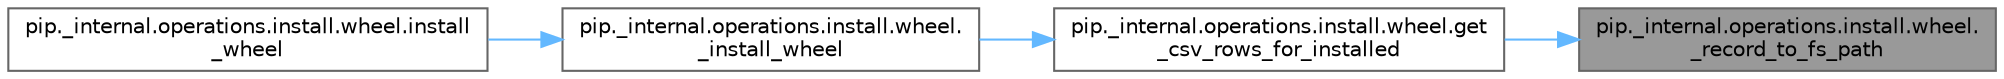 digraph "pip._internal.operations.install.wheel._record_to_fs_path"
{
 // LATEX_PDF_SIZE
  bgcolor="transparent";
  edge [fontname=Helvetica,fontsize=10,labelfontname=Helvetica,labelfontsize=10];
  node [fontname=Helvetica,fontsize=10,shape=box,height=0.2,width=0.4];
  rankdir="RL";
  Node1 [id="Node000001",label="pip._internal.operations.install.wheel.\l_record_to_fs_path",height=0.2,width=0.4,color="gray40", fillcolor="grey60", style="filled", fontcolor="black",tooltip=" "];
  Node1 -> Node2 [id="edge1_Node000001_Node000002",dir="back",color="steelblue1",style="solid",tooltip=" "];
  Node2 [id="Node000002",label="pip._internal.operations.install.wheel.get\l_csv_rows_for_installed",height=0.2,width=0.4,color="grey40", fillcolor="white", style="filled",URL="$namespacepip_1_1__internal_1_1operations_1_1install_1_1wheel.html#a91c7cea95617ac2f2ca12fc52c040a4f",tooltip=" "];
  Node2 -> Node3 [id="edge2_Node000002_Node000003",dir="back",color="steelblue1",style="solid",tooltip=" "];
  Node3 [id="Node000003",label="pip._internal.operations.install.wheel.\l_install_wheel",height=0.2,width=0.4,color="grey40", fillcolor="white", style="filled",URL="$namespacepip_1_1__internal_1_1operations_1_1install_1_1wheel.html#a52407186588cf17b322f2c3479986164",tooltip=" "];
  Node3 -> Node4 [id="edge3_Node000003_Node000004",dir="back",color="steelblue1",style="solid",tooltip=" "];
  Node4 [id="Node000004",label="pip._internal.operations.install.wheel.install\l_wheel",height=0.2,width=0.4,color="grey40", fillcolor="white", style="filled",URL="$namespacepip_1_1__internal_1_1operations_1_1install_1_1wheel.html#a6af9aebeddf288d227a465092696b9c4",tooltip=" "];
}
